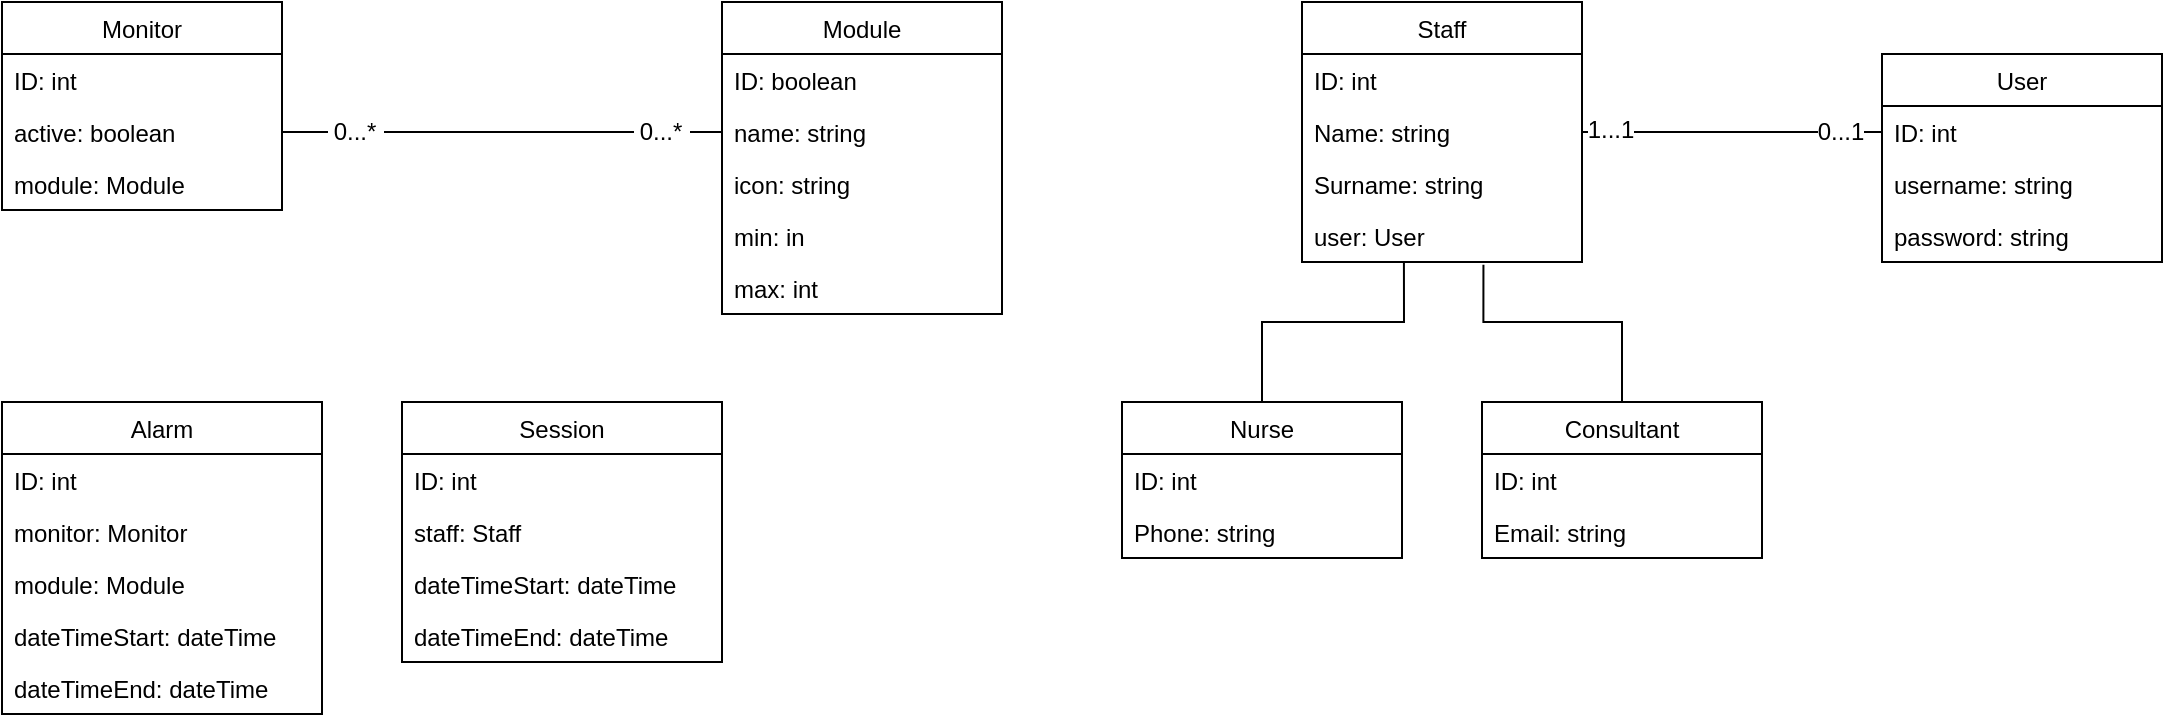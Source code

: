 <mxfile type="device" version="12.1.0" pages="1"><diagram id="c4acf3e9-155e-7222-9cf6-157b1a14988f" name="Page-1"><mxGraphModel shadow="0" math="0" background="#ffffff" pageHeight="827" pageWidth="1169" pageScale="1" page="1" fold="1" arrows="1" connect="1" tooltips="1" guides="1" gridSize="10" grid="1" dy="429" dx="768"><root><mxCell id="0"/><mxCell id="1" parent="0"/><mxCell id="VdlRz2zGq_xe6-XbBQzH-1" value="Monitor" parent="1" vertex="1" style="swimlane;fontStyle=0;childLayout=stackLayout;horizontal=1;startSize=26;fillColor=none;horizontalStack=0;resizeParent=1;resizeParentMax=0;resizeLast=0;collapsible=1;marginBottom=0;"><mxGeometry as="geometry" height="104" width="140" y="40" x="40"/></mxCell><mxCell id="VdlRz2zGq_xe6-XbBQzH-2" value="ID: int" parent="VdlRz2zGq_xe6-XbBQzH-1" vertex="1" style="text;strokeColor=none;fillColor=none;align=left;verticalAlign=top;spacingLeft=4;spacingRight=4;overflow=hidden;rotatable=0;points=[[0,0.5],[1,0.5]];portConstraint=eastwest;"><mxGeometry as="geometry" height="26" width="140" y="26"/></mxCell><mxCell id="VdlRz2zGq_xe6-XbBQzH-3" value="active: boolean" parent="VdlRz2zGq_xe6-XbBQzH-1" vertex="1" style="text;strokeColor=none;fillColor=none;align=left;verticalAlign=top;spacingLeft=4;spacingRight=4;overflow=hidden;rotatable=0;points=[[0,0.5],[1,0.5]];portConstraint=eastwest;"><mxGeometry as="geometry" height="26" width="140" y="52"/></mxCell><mxCell id="VdlRz2zGq_xe6-XbBQzH-15" value="module: Module" parent="VdlRz2zGq_xe6-XbBQzH-1" vertex="1" style="text;strokeColor=none;fillColor=none;align=left;verticalAlign=top;spacingLeft=4;spacingRight=4;overflow=hidden;rotatable=0;points=[[0,0.5],[1,0.5]];portConstraint=eastwest;"><mxGeometry as="geometry" height="26" width="140" y="78"/></mxCell><mxCell id="VdlRz2zGq_xe6-XbBQzH-5" value="Module" parent="1" vertex="1" style="swimlane;fontStyle=0;childLayout=stackLayout;horizontal=1;startSize=26;fillColor=none;horizontalStack=0;resizeParent=1;resizeParentMax=0;resizeLast=0;collapsible=1;marginBottom=0;"><mxGeometry as="geometry" height="156" width="140" y="40" x="400"/></mxCell><mxCell id="VdlRz2zGq_xe6-XbBQzH-6" value="ID: boolean" parent="VdlRz2zGq_xe6-XbBQzH-5" vertex="1" style="text;strokeColor=none;fillColor=none;align=left;verticalAlign=top;spacingLeft=4;spacingRight=4;overflow=hidden;rotatable=0;points=[[0,0.5],[1,0.5]];portConstraint=eastwest;"><mxGeometry as="geometry" height="26" width="140" y="26"/></mxCell><mxCell id="VdlRz2zGq_xe6-XbBQzH-7" value="name: string" parent="VdlRz2zGq_xe6-XbBQzH-5" vertex="1" style="text;strokeColor=none;fillColor=none;align=left;verticalAlign=top;spacingLeft=4;spacingRight=4;overflow=hidden;rotatable=0;points=[[0,0.5],[1,0.5]];portConstraint=eastwest;"><mxGeometry as="geometry" height="26" width="140" y="52"/></mxCell><mxCell id="VdlRz2zGq_xe6-XbBQzH-8" value="icon: string" parent="VdlRz2zGq_xe6-XbBQzH-5" vertex="1" style="text;strokeColor=none;fillColor=none;align=left;verticalAlign=top;spacingLeft=4;spacingRight=4;overflow=hidden;rotatable=0;points=[[0,0.5],[1,0.5]];portConstraint=eastwest;"><mxGeometry as="geometry" height="26" width="140" y="78"/></mxCell><mxCell id="VdlRz2zGq_xe6-XbBQzH-9" value="min: in" parent="VdlRz2zGq_xe6-XbBQzH-5" vertex="1" style="text;strokeColor=none;fillColor=none;align=left;verticalAlign=top;spacingLeft=4;spacingRight=4;overflow=hidden;rotatable=0;points=[[0,0.5],[1,0.5]];portConstraint=eastwest;"><mxGeometry as="geometry" height="26" width="140" y="104"/></mxCell><mxCell id="VdlRz2zGq_xe6-XbBQzH-10" value="max: int" parent="VdlRz2zGq_xe6-XbBQzH-5" vertex="1" style="text;strokeColor=none;fillColor=none;align=left;verticalAlign=top;spacingLeft=4;spacingRight=4;overflow=hidden;rotatable=0;points=[[0,0.5],[1,0.5]];portConstraint=eastwest;"><mxGeometry as="geometry" height="26" width="140" y="130"/></mxCell><mxCell id="VdlRz2zGq_xe6-XbBQzH-16" parent="1" style="edgeStyle=orthogonalEdgeStyle;rounded=0;orthogonalLoop=1;jettySize=auto;html=1;exitX=1;exitY=0.5;exitDx=0;exitDy=0;entryX=0;entryY=0.5;entryDx=0;entryDy=0;endArrow=none;endFill=0;" edge="1" target="VdlRz2zGq_xe6-XbBQzH-7" source="VdlRz2zGq_xe6-XbBQzH-3"><mxGeometry as="geometry" relative="1"/></mxCell><mxCell id="VdlRz2zGq_xe6-XbBQzH-24" value="&amp;nbsp;0...*&amp;nbsp;" parent="VdlRz2zGq_xe6-XbBQzH-16" vertex="1" style="text;html=1;resizable=0;points=[];align=center;verticalAlign=middle;labelBackgroundColor=#ffffff;" connectable="0"><mxGeometry as="geometry" x="-0.673" relative="1"><mxPoint as="offset"/></mxGeometry></mxCell><mxCell id="VdlRz2zGq_xe6-XbBQzH-26" value="&amp;nbsp;0...*&amp;nbsp;" parent="VdlRz2zGq_xe6-XbBQzH-16" vertex="1" style="text;html=1;resizable=0;points=[];align=center;verticalAlign=middle;labelBackgroundColor=#ffffff;" connectable="0"><mxGeometry as="geometry" x="0.715" relative="1"><mxPoint as="offset"/></mxGeometry></mxCell><mxCell id="VdlRz2zGq_xe6-XbBQzH-27" value="Staff" parent="1" vertex="1" style="swimlane;fontStyle=0;childLayout=stackLayout;horizontal=1;startSize=26;fillColor=none;horizontalStack=0;resizeParent=1;resizeParentMax=0;resizeLast=0;collapsible=1;marginBottom=0;"><mxGeometry as="geometry" height="130" width="140" y="40" x="690"/></mxCell><mxCell id="VdlRz2zGq_xe6-XbBQzH-28" value="ID: int" parent="VdlRz2zGq_xe6-XbBQzH-27" vertex="1" style="text;strokeColor=none;fillColor=none;align=left;verticalAlign=top;spacingLeft=4;spacingRight=4;overflow=hidden;rotatable=0;points=[[0,0.5],[1,0.5]];portConstraint=eastwest;"><mxGeometry as="geometry" height="26" width="140" y="26"/></mxCell><mxCell id="VdlRz2zGq_xe6-XbBQzH-29" value="Name: string" parent="VdlRz2zGq_xe6-XbBQzH-27" vertex="1" style="text;strokeColor=none;fillColor=none;align=left;verticalAlign=top;spacingLeft=4;spacingRight=4;overflow=hidden;rotatable=0;points=[[0,0.5],[1,0.5]];portConstraint=eastwest;"><mxGeometry as="geometry" height="26" width="140" y="52"/></mxCell><mxCell id="VdlRz2zGq_xe6-XbBQzH-30" value="Surname: string" parent="VdlRz2zGq_xe6-XbBQzH-27" vertex="1" style="text;strokeColor=none;fillColor=none;align=left;verticalAlign=top;spacingLeft=4;spacingRight=4;overflow=hidden;rotatable=0;points=[[0,0.5],[1,0.5]];portConstraint=eastwest;"><mxGeometry as="geometry" height="26" width="140" y="78"/></mxCell><mxCell id="VdlRz2zGq_xe6-XbBQzH-35" value="user: User" parent="VdlRz2zGq_xe6-XbBQzH-27" vertex="1" style="text;strokeColor=none;fillColor=none;align=left;verticalAlign=top;spacingLeft=4;spacingRight=4;overflow=hidden;rotatable=0;points=[[0,0.5],[1,0.5]];portConstraint=eastwest;"><mxGeometry as="geometry" height="26" width="140" y="104"/></mxCell><mxCell id="VdlRz2zGq_xe6-XbBQzH-31" value="User" parent="1" vertex="1" style="swimlane;fontStyle=0;childLayout=stackLayout;horizontal=1;startSize=26;fillColor=none;horizontalStack=0;resizeParent=1;resizeParentMax=0;resizeLast=0;collapsible=1;marginBottom=0;"><mxGeometry as="geometry" height="104" width="140" y="66" x="980"/></mxCell><mxCell id="VdlRz2zGq_xe6-XbBQzH-32" value="ID: int" parent="VdlRz2zGq_xe6-XbBQzH-31" vertex="1" style="text;strokeColor=none;fillColor=none;align=left;verticalAlign=top;spacingLeft=4;spacingRight=4;overflow=hidden;rotatable=0;points=[[0,0.5],[1,0.5]];portConstraint=eastwest;"><mxGeometry as="geometry" height="26" width="140" y="26"/></mxCell><mxCell id="VdlRz2zGq_xe6-XbBQzH-33" value="username: string" parent="VdlRz2zGq_xe6-XbBQzH-31" vertex="1" style="text;strokeColor=none;fillColor=none;align=left;verticalAlign=top;spacingLeft=4;spacingRight=4;overflow=hidden;rotatable=0;points=[[0,0.5],[1,0.5]];portConstraint=eastwest;"><mxGeometry as="geometry" height="26" width="140" y="52"/></mxCell><mxCell id="VdlRz2zGq_xe6-XbBQzH-34" value="password: string" parent="VdlRz2zGq_xe6-XbBQzH-31" vertex="1" style="text;strokeColor=none;fillColor=none;align=left;verticalAlign=top;spacingLeft=4;spacingRight=4;overflow=hidden;rotatable=0;points=[[0,0.5],[1,0.5]];portConstraint=eastwest;"><mxGeometry as="geometry" height="26" width="140" y="78"/></mxCell><mxCell id="VdlRz2zGq_xe6-XbBQzH-44" parent="1" style="edgeStyle=orthogonalEdgeStyle;rounded=0;orthogonalLoop=1;jettySize=auto;html=1;exitX=0.5;exitY=0;exitDx=0;exitDy=0;entryX=0.364;entryY=1;entryDx=0;entryDy=0;entryPerimeter=0;endArrow=none;endFill=0;" edge="1" target="VdlRz2zGq_xe6-XbBQzH-35" source="VdlRz2zGq_xe6-XbBQzH-36"><mxGeometry as="geometry" relative="1"><Array as="points"><mxPoint y="200" x="670"/><mxPoint y="200" x="741"/></Array></mxGeometry></mxCell><mxCell id="VdlRz2zGq_xe6-XbBQzH-36" value="Nurse" parent="1" vertex="1" style="swimlane;fontStyle=0;childLayout=stackLayout;horizontal=1;startSize=26;fillColor=none;horizontalStack=0;resizeParent=1;resizeParentMax=0;resizeLast=0;collapsible=1;marginBottom=0;"><mxGeometry as="geometry" height="78" width="140" y="240" x="600"/></mxCell><mxCell id="VdlRz2zGq_xe6-XbBQzH-37" value="ID: int" parent="VdlRz2zGq_xe6-XbBQzH-36" vertex="1" style="text;strokeColor=none;fillColor=none;align=left;verticalAlign=top;spacingLeft=4;spacingRight=4;overflow=hidden;rotatable=0;points=[[0,0.5],[1,0.5]];portConstraint=eastwest;"><mxGeometry as="geometry" height="26" width="140" y="26"/></mxCell><mxCell id="VdlRz2zGq_xe6-XbBQzH-38" value="Phone: string" parent="VdlRz2zGq_xe6-XbBQzH-36" vertex="1" style="text;strokeColor=none;fillColor=none;align=left;verticalAlign=top;spacingLeft=4;spacingRight=4;overflow=hidden;rotatable=0;points=[[0,0.5],[1,0.5]];portConstraint=eastwest;"><mxGeometry as="geometry" height="26" width="140" y="52"/></mxCell><mxCell id="VdlRz2zGq_xe6-XbBQzH-45" parent="1" style="edgeStyle=orthogonalEdgeStyle;rounded=0;orthogonalLoop=1;jettySize=auto;html=1;exitX=0.5;exitY=0;exitDx=0;exitDy=0;entryX=0.648;entryY=1.051;entryDx=0;entryDy=0;entryPerimeter=0;endArrow=none;endFill=0;" edge="1" target="VdlRz2zGq_xe6-XbBQzH-35" source="VdlRz2zGq_xe6-XbBQzH-40"><mxGeometry as="geometry" relative="1"><Array as="points"><mxPoint y="200" x="850"/><mxPoint y="200" x="781"/></Array></mxGeometry></mxCell><mxCell id="VdlRz2zGq_xe6-XbBQzH-40" value="Consultant" parent="1" vertex="1" style="swimlane;fontStyle=0;childLayout=stackLayout;horizontal=1;startSize=26;fillColor=none;horizontalStack=0;resizeParent=1;resizeParentMax=0;resizeLast=0;collapsible=1;marginBottom=0;"><mxGeometry as="geometry" height="78" width="140" y="240" x="780"/></mxCell><mxCell id="VdlRz2zGq_xe6-XbBQzH-41" value="ID: int" parent="VdlRz2zGq_xe6-XbBQzH-40" vertex="1" style="text;strokeColor=none;fillColor=none;align=left;verticalAlign=top;spacingLeft=4;spacingRight=4;overflow=hidden;rotatable=0;points=[[0,0.5],[1,0.5]];portConstraint=eastwest;"><mxGeometry as="geometry" height="26" width="140" y="26"/></mxCell><mxCell id="VdlRz2zGq_xe6-XbBQzH-42" value="Email: string" parent="VdlRz2zGq_xe6-XbBQzH-40" vertex="1" style="text;strokeColor=none;fillColor=none;align=left;verticalAlign=top;spacingLeft=4;spacingRight=4;overflow=hidden;rotatable=0;points=[[0,0.5],[1,0.5]];portConstraint=eastwest;"><mxGeometry as="geometry" height="26" width="140" y="52"/></mxCell><mxCell id="VdlRz2zGq_xe6-XbBQzH-46" parent="1" style="edgeStyle=orthogonalEdgeStyle;rounded=0;orthogonalLoop=1;jettySize=auto;html=1;exitX=1;exitY=0.5;exitDx=0;exitDy=0;entryX=0;entryY=0.5;entryDx=0;entryDy=0;endArrow=none;endFill=0;" edge="1" target="VdlRz2zGq_xe6-XbBQzH-32" source="VdlRz2zGq_xe6-XbBQzH-29"><mxGeometry as="geometry" relative="1"/></mxCell><mxCell id="VdlRz2zGq_xe6-XbBQzH-50" value="0...1" parent="VdlRz2zGq_xe6-XbBQzH-46" vertex="1" style="text;html=1;resizable=0;points=[];align=center;verticalAlign=middle;labelBackgroundColor=#ffffff;" connectable="0"><mxGeometry as="geometry" x="0.722" relative="1"><mxPoint as="offset"/></mxGeometry></mxCell><mxCell id="VdlRz2zGq_xe6-XbBQzH-51" value="1...1" parent="VdlRz2zGq_xe6-XbBQzH-46" vertex="1" style="text;html=1;resizable=0;points=[];align=center;verticalAlign=middle;labelBackgroundColor=#ffffff;" connectable="0"><mxGeometry as="geometry" y="1" x="-0.812" relative="1"><mxPoint as="offset"/></mxGeometry></mxCell><mxCell id="VdlRz2zGq_xe6-XbBQzH-52" value="Alarm" parent="1" vertex="1" style="swimlane;fontStyle=0;childLayout=stackLayout;horizontal=1;startSize=26;fillColor=none;horizontalStack=0;resizeParent=1;resizeParentMax=0;resizeLast=0;collapsible=1;marginBottom=0;"><mxGeometry as="geometry" height="156" width="160" y="240" x="40"/></mxCell><mxCell id="VdlRz2zGq_xe6-XbBQzH-53" value="ID: int" parent="VdlRz2zGq_xe6-XbBQzH-52" vertex="1" style="text;strokeColor=none;fillColor=none;align=left;verticalAlign=top;spacingLeft=4;spacingRight=4;overflow=hidden;rotatable=0;points=[[0,0.5],[1,0.5]];portConstraint=eastwest;"><mxGeometry as="geometry" height="26" width="160" y="26"/></mxCell><mxCell id="VdlRz2zGq_xe6-XbBQzH-54" value="monitor: Monitor" parent="VdlRz2zGq_xe6-XbBQzH-52" vertex="1" style="text;strokeColor=none;fillColor=none;align=left;verticalAlign=top;spacingLeft=4;spacingRight=4;overflow=hidden;rotatable=0;points=[[0,0.5],[1,0.5]];portConstraint=eastwest;"><mxGeometry as="geometry" height="26" width="160" y="52"/></mxCell><mxCell id="VdlRz2zGq_xe6-XbBQzH-55" value="module: Module" parent="VdlRz2zGq_xe6-XbBQzH-52" vertex="1" style="text;strokeColor=none;fillColor=none;align=left;verticalAlign=top;spacingLeft=4;spacingRight=4;overflow=hidden;rotatable=0;points=[[0,0.5],[1,0.5]];portConstraint=eastwest;"><mxGeometry as="geometry" height="26" width="160" y="78"/></mxCell><mxCell id="VdlRz2zGq_xe6-XbBQzH-56" value="dateTimeStart: dateTime" parent="VdlRz2zGq_xe6-XbBQzH-52" vertex="1" style="text;strokeColor=none;fillColor=none;align=left;verticalAlign=top;spacingLeft=4;spacingRight=4;overflow=hidden;rotatable=0;points=[[0,0.5],[1,0.5]];portConstraint=eastwest;"><mxGeometry as="geometry" height="26" width="160" y="104"/></mxCell><mxCell id="VdlRz2zGq_xe6-XbBQzH-63" value="dateTimeEnd: dateTime" parent="VdlRz2zGq_xe6-XbBQzH-52" vertex="1" style="text;strokeColor=none;fillColor=none;align=left;verticalAlign=top;spacingLeft=4;spacingRight=4;overflow=hidden;rotatable=0;points=[[0,0.5],[1,0.5]];portConstraint=eastwest;"><mxGeometry as="geometry" height="26" width="160" y="130"/></mxCell><mxCell id="VdlRz2zGq_xe6-XbBQzH-57" value="Session" parent="1" vertex="1" style="swimlane;fontStyle=0;childLayout=stackLayout;horizontal=1;startSize=26;fillColor=none;horizontalStack=0;resizeParent=1;resizeParentMax=0;resizeLast=0;collapsible=1;marginBottom=0;"><mxGeometry as="geometry" height="130" width="160" y="240" x="240"/></mxCell><mxCell id="VdlRz2zGq_xe6-XbBQzH-58" value="ID: int" parent="VdlRz2zGq_xe6-XbBQzH-57" vertex="1" style="text;strokeColor=none;fillColor=none;align=left;verticalAlign=top;spacingLeft=4;spacingRight=4;overflow=hidden;rotatable=0;points=[[0,0.5],[1,0.5]];portConstraint=eastwest;"><mxGeometry as="geometry" height="26" width="160" y="26"/></mxCell><mxCell id="VdlRz2zGq_xe6-XbBQzH-59" value="staff: Staff" parent="VdlRz2zGq_xe6-XbBQzH-57" vertex="1" style="text;strokeColor=none;fillColor=none;align=left;verticalAlign=top;spacingLeft=4;spacingRight=4;overflow=hidden;rotatable=0;points=[[0,0.5],[1,0.5]];portConstraint=eastwest;"><mxGeometry as="geometry" height="26" width="160" y="52"/></mxCell><mxCell id="VdlRz2zGq_xe6-XbBQzH-61" value="dateTimeStart: dateTime" parent="VdlRz2zGq_xe6-XbBQzH-57" vertex="1" style="text;strokeColor=none;fillColor=none;align=left;verticalAlign=top;spacingLeft=4;spacingRight=4;overflow=hidden;rotatable=0;points=[[0,0.5],[1,0.5]];portConstraint=eastwest;"><mxGeometry as="geometry" height="26" width="160" y="78"/></mxCell><mxCell id="VdlRz2zGq_xe6-XbBQzH-62" value="dateTimeEnd: dateTime" parent="VdlRz2zGq_xe6-XbBQzH-57" vertex="1" style="text;strokeColor=none;fillColor=none;align=left;verticalAlign=top;spacingLeft=4;spacingRight=4;overflow=hidden;rotatable=0;points=[[0,0.5],[1,0.5]];portConstraint=eastwest;"><mxGeometry as="geometry" height="26" width="160" y="104"/></mxCell></root></mxGraphModel></diagram></mxfile>